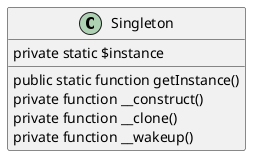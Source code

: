 @startuml
class Singleton {
private static $instance
    public static function getInstance()
    private function __construct()
    private function __clone()
    private function __wakeup()
}

@enduml